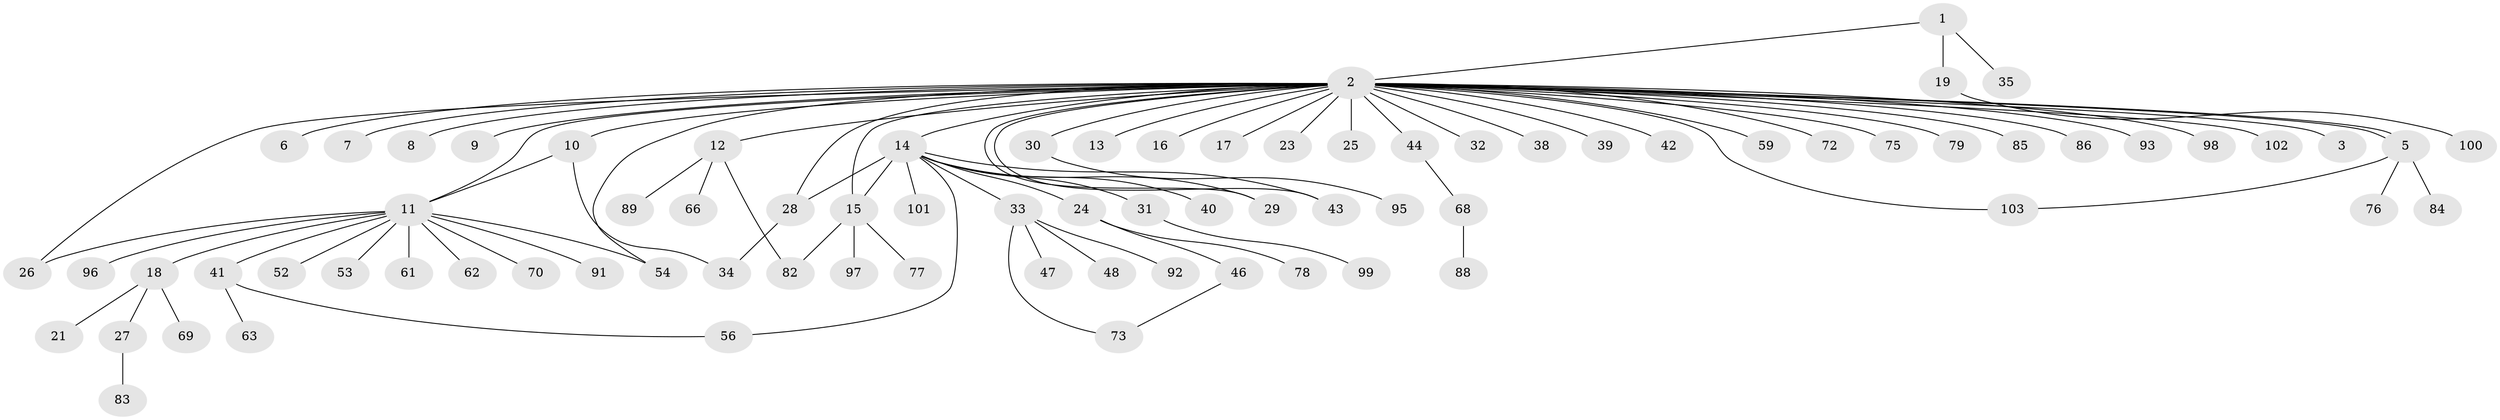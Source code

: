 // Generated by graph-tools (version 1.1) at 2025/23/03/03/25 07:23:49]
// undirected, 80 vertices, 92 edges
graph export_dot {
graph [start="1"]
  node [color=gray90,style=filled];
  1;
  2 [super="+4"];
  3;
  5 [super="+57"];
  6;
  7;
  8;
  9;
  10 [super="+87"];
  11 [super="+37"];
  12 [super="+20"];
  13;
  14 [super="+81"];
  15 [super="+22"];
  16;
  17;
  18 [super="+51"];
  19 [super="+67"];
  21;
  23;
  24 [super="+50"];
  25;
  26 [super="+36"];
  27;
  28 [super="+65"];
  29 [super="+55"];
  30;
  31;
  32;
  33 [super="+45"];
  34 [super="+49"];
  35;
  38;
  39;
  40;
  41 [super="+90"];
  42;
  43 [super="+58"];
  44;
  46;
  47;
  48;
  52;
  53 [super="+60"];
  54 [super="+64"];
  56;
  59;
  61;
  62;
  63;
  66;
  68 [super="+74"];
  69;
  70 [super="+71"];
  72;
  73 [super="+80"];
  75;
  76 [super="+94"];
  77;
  78;
  79;
  82;
  83;
  84;
  85;
  86;
  88;
  89;
  91;
  92;
  93;
  95;
  96;
  97;
  98;
  99;
  100;
  101;
  102;
  103;
  1 -- 2;
  1 -- 19;
  1 -- 35;
  2 -- 3;
  2 -- 5;
  2 -- 5;
  2 -- 6;
  2 -- 7;
  2 -- 8;
  2 -- 10;
  2 -- 11;
  2 -- 12;
  2 -- 13;
  2 -- 14;
  2 -- 15;
  2 -- 16;
  2 -- 17;
  2 -- 23;
  2 -- 25;
  2 -- 26;
  2 -- 28;
  2 -- 29;
  2 -- 30;
  2 -- 32;
  2 -- 38;
  2 -- 39;
  2 -- 42;
  2 -- 43;
  2 -- 54;
  2 -- 59;
  2 -- 75;
  2 -- 79;
  2 -- 85;
  2 -- 93;
  2 -- 98;
  2 -- 102;
  2 -- 103;
  2 -- 86;
  2 -- 72;
  2 -- 9;
  2 -- 44;
  5 -- 76;
  5 -- 84;
  5 -- 103;
  10 -- 11;
  10 -- 34;
  11 -- 18;
  11 -- 41;
  11 -- 52;
  11 -- 53;
  11 -- 54;
  11 -- 61;
  11 -- 62;
  11 -- 91;
  11 -- 96;
  11 -- 70;
  11 -- 26;
  12 -- 66;
  12 -- 82;
  12 -- 89;
  14 -- 15;
  14 -- 24;
  14 -- 28;
  14 -- 29;
  14 -- 31;
  14 -- 33;
  14 -- 40;
  14 -- 56;
  14 -- 101;
  14 -- 43;
  15 -- 82;
  15 -- 97;
  15 -- 77;
  18 -- 21;
  18 -- 27;
  18 -- 69;
  19 -- 100;
  24 -- 46;
  24 -- 78;
  27 -- 83;
  28 -- 34;
  30 -- 95;
  31 -- 99;
  33 -- 48;
  33 -- 92;
  33 -- 47;
  33 -- 73;
  41 -- 63;
  41 -- 56;
  44 -- 68;
  46 -- 73;
  68 -- 88;
}
